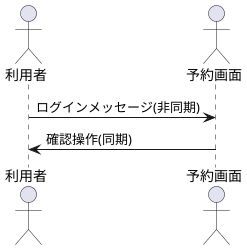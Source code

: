 @startuml 利用者と予約画面
Actor 利用者 as user
Actor 予約画面 as reservation_screen

user -> reservation_screen: ログインメッセージ(非同期)
reservation_screen -> user: 確認操作(同期)

@enduml